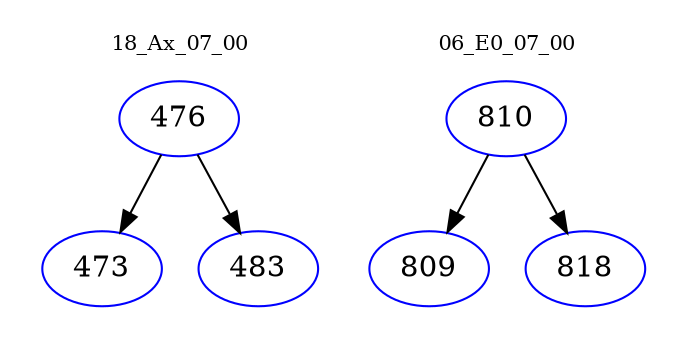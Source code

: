 digraph{
subgraph cluster_0 {
color = white
label = "18_Ax_07_00";
fontsize=10;
T0_476 [label="476", color="blue"]
T0_476 -> T0_473 [color="black"]
T0_473 [label="473", color="blue"]
T0_476 -> T0_483 [color="black"]
T0_483 [label="483", color="blue"]
}
subgraph cluster_1 {
color = white
label = "06_E0_07_00";
fontsize=10;
T1_810 [label="810", color="blue"]
T1_810 -> T1_809 [color="black"]
T1_809 [label="809", color="blue"]
T1_810 -> T1_818 [color="black"]
T1_818 [label="818", color="blue"]
}
}
